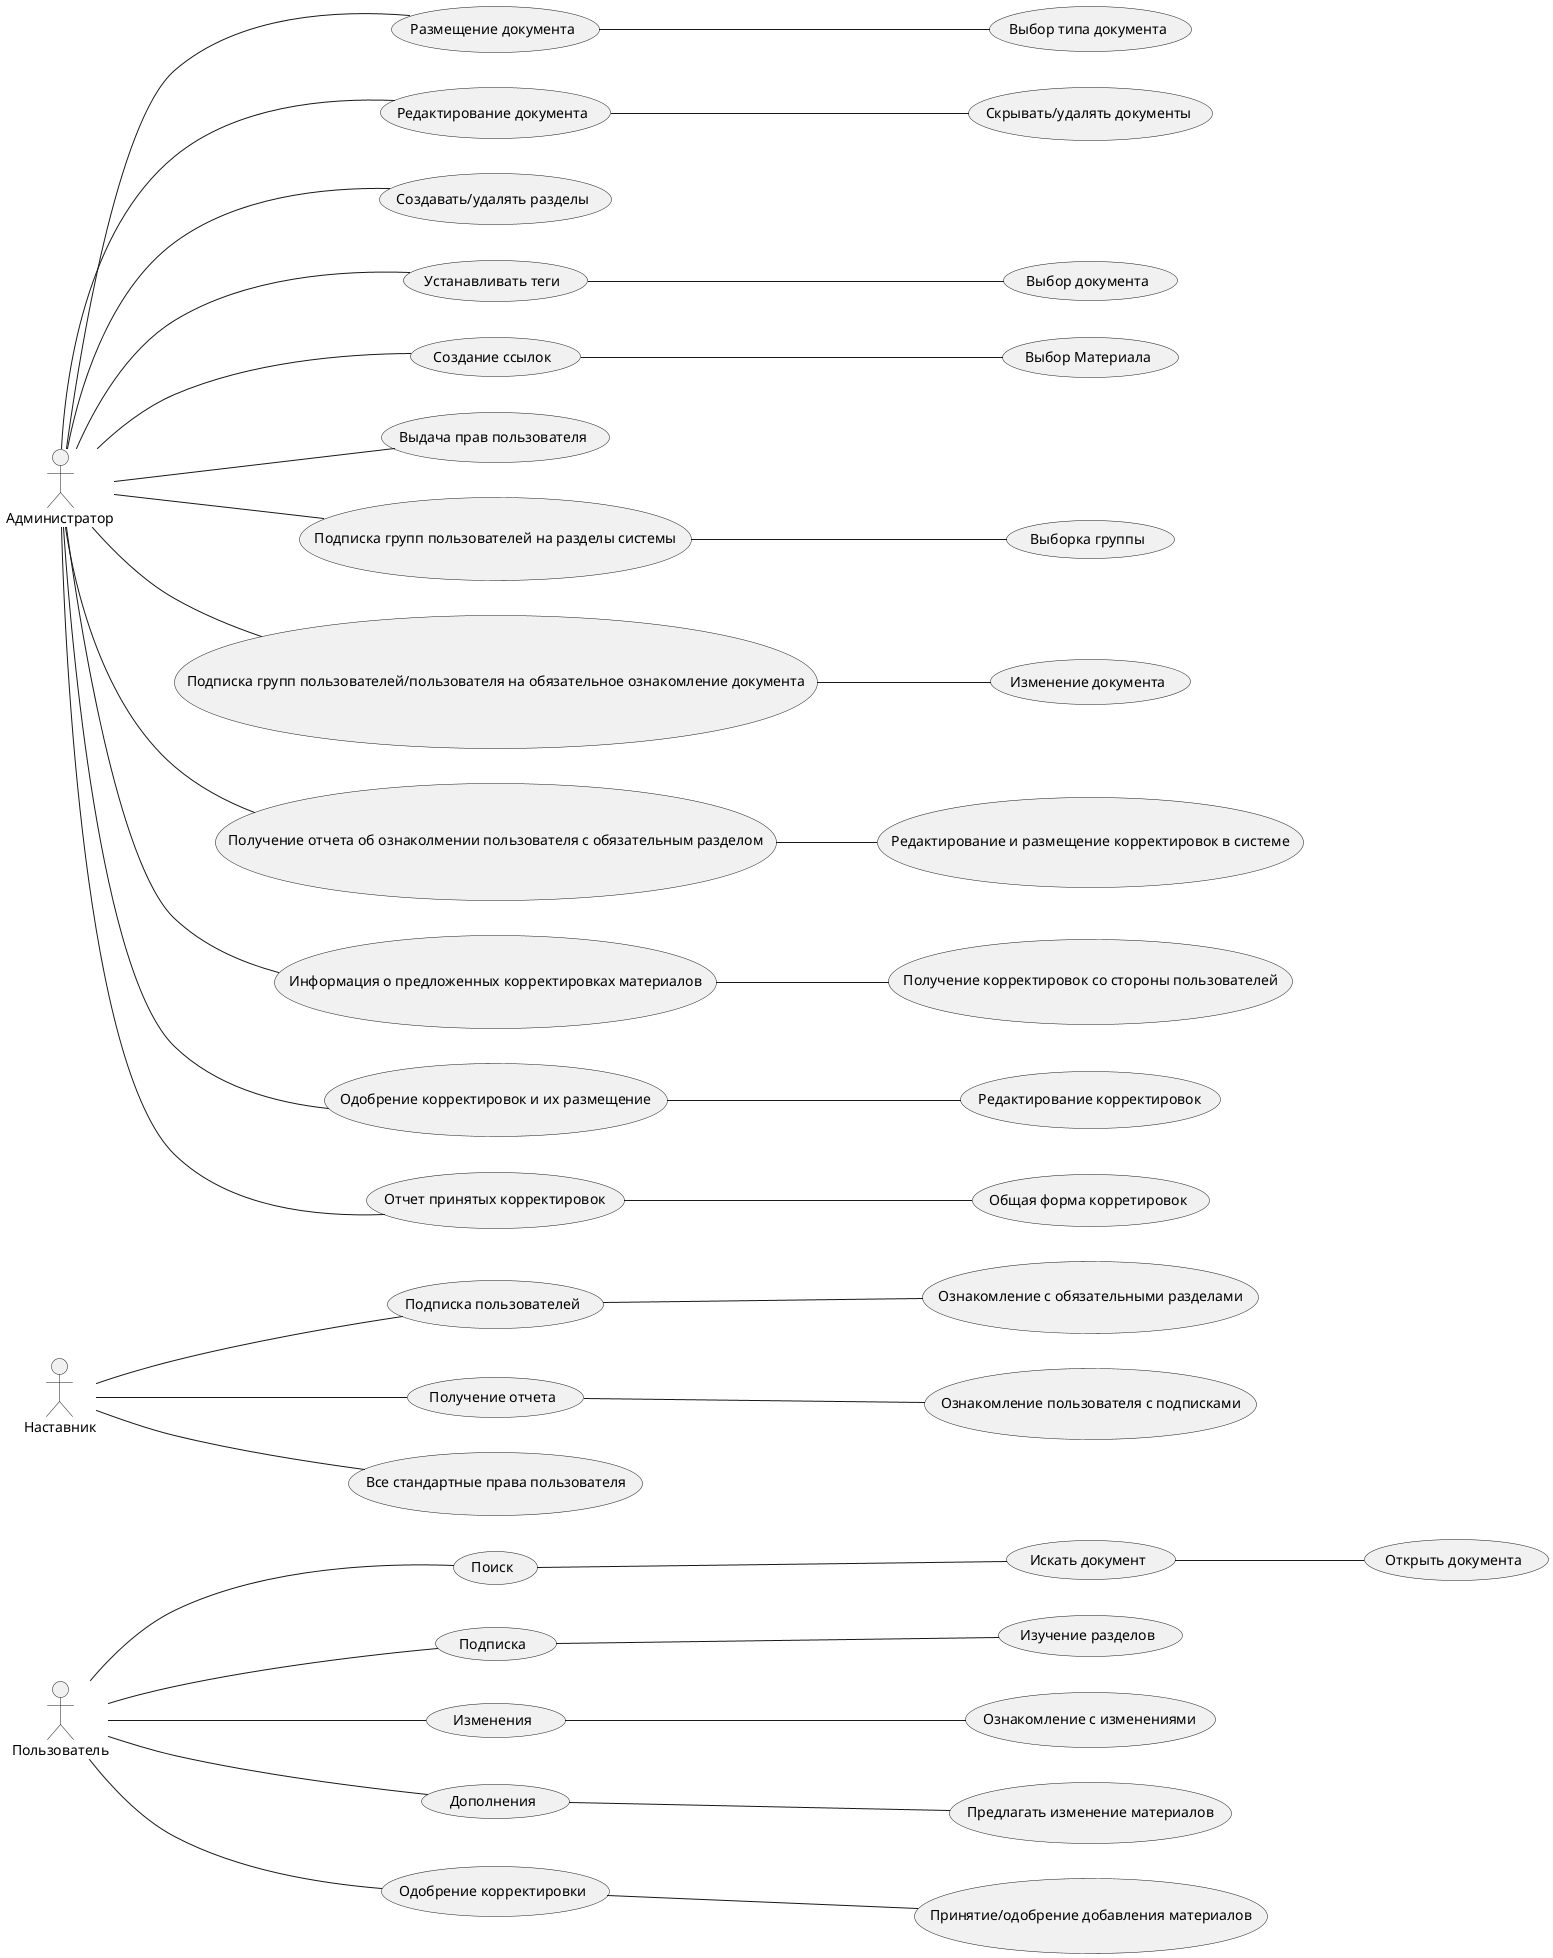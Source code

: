@startuml
left to right direction
(Поиск) as Search
(Искать документ) as Document
(Открыть документа) as ViewDocument 
(Подписка) as Subscription
(Изучение разделов) as StudySections
(Изменения) as Changes
(Ознакомление с изменениями) as ViewChanges
(Дополнения) as Addition
(Предлагать изменение материалов) as SuggestChanges
(Одобрение корректировки) as AcceptOffer
(Принятие/одобрение добавления материалов) as AcceptMaterials
:Пользователь: -- Search
Search -- Document
Document -- ViewDocument 
:Пользователь: -- Subscription
Subscription -- StudySections
:Пользователь: -- Changes
Changes -- ViewChanges
:Пользователь: -- Addition
Addition -- SuggestChanges
:Пользователь: -- AcceptOffer
AcceptOffer -- AcceptMaterials

(Подписка пользователей) as SubscriptionUser
(Ознакомление с обязательными разделами) as SubscriptionUserSection
(Получение отчета) as Report
(Ознакомление пользователя с подписками) as ViewSubscription
(Все стандартные права пользователя) as CommonUserRights
:Наставник: -- SubscriptionUser
SubscriptionUser --SubscriptionUserSection
:Наставник: -- Report
Report -- ViewSubscription
:Наставник: -- CommonUserRights

(Размещение документа) as DocumentPlacement
(Выбор типа документа) as TypeDocument
(Редактирование документа) as ChangeDocument
(Скрывать/удалять документы) as HideDelDoc
(Создавать/удалять разделы) as ChangeSection
(Устанавливать теги) as SetTags
(Выбор документа) as ChoiceDoc
(Создание ссылок) as CreateLinks
(Выбор Материала) as ChoiceMat
(Выдача прав пользователя) as Rights
(Подписка групп пользователей на разделы системы) as SubscribeUsersToSections
(Выборка группы) as SampleGroup
(Подписка групп пользователей/пользователя на обязательное ознакомление документа) as SubscribeUsersToDocuments
(Изменение документа) as ChangeDoc
(Получение отчета об ознаколмении пользователя с обязательным разделом) as ReportAcquaintance
(Информация о предложенных корректировках материалов) as MaterialAdjustment
(Получение корректировок со стороны пользователей) as EditCnangeUsers
(Редактирование и размещение корректировок в системе) as EditSys
(Одобрение корректировок и их размещение) as ApprovalAdjustment
(Редактирование корректировок) as EditChange
(Отчет принятых корректировок) as ReportApproval
(Общая форма корретировок) as GeneralForm
:Администратор: -- DocumentPlacement
 DocumentPlacement -- TypeDocument
:Администратор: -- ChangeDocument
 ChangeDocument -- HideDelDoc
:Администратор: -- ChangeSection
:Администратор: -- SetTags
SetTags -- ChoiceDoc
:Администратор: -- CreateLinks
CreateLinks -- ChoiceMat
:Администратор: -- Rights
:Администратор: -- SubscribeUsersToSections
SubscribeUsersToSections -- SampleGroup
:Администратор: -- SubscribeUsersToDocuments
SubscribeUsersToDocuments -- ChangeDoc
:Администратор: -- ReportAcquaintance
 ReportAcquaintance -- EditSys
:Администратор: -- MaterialAdjustment
MaterialAdjustment -- EditCnangeUsers
:Администратор: -- ApprovalAdjustment
ApprovalAdjustment -- EditChange
:Администратор: -- ReportApproval
ReportApproval -- GeneralForm
@enduml


